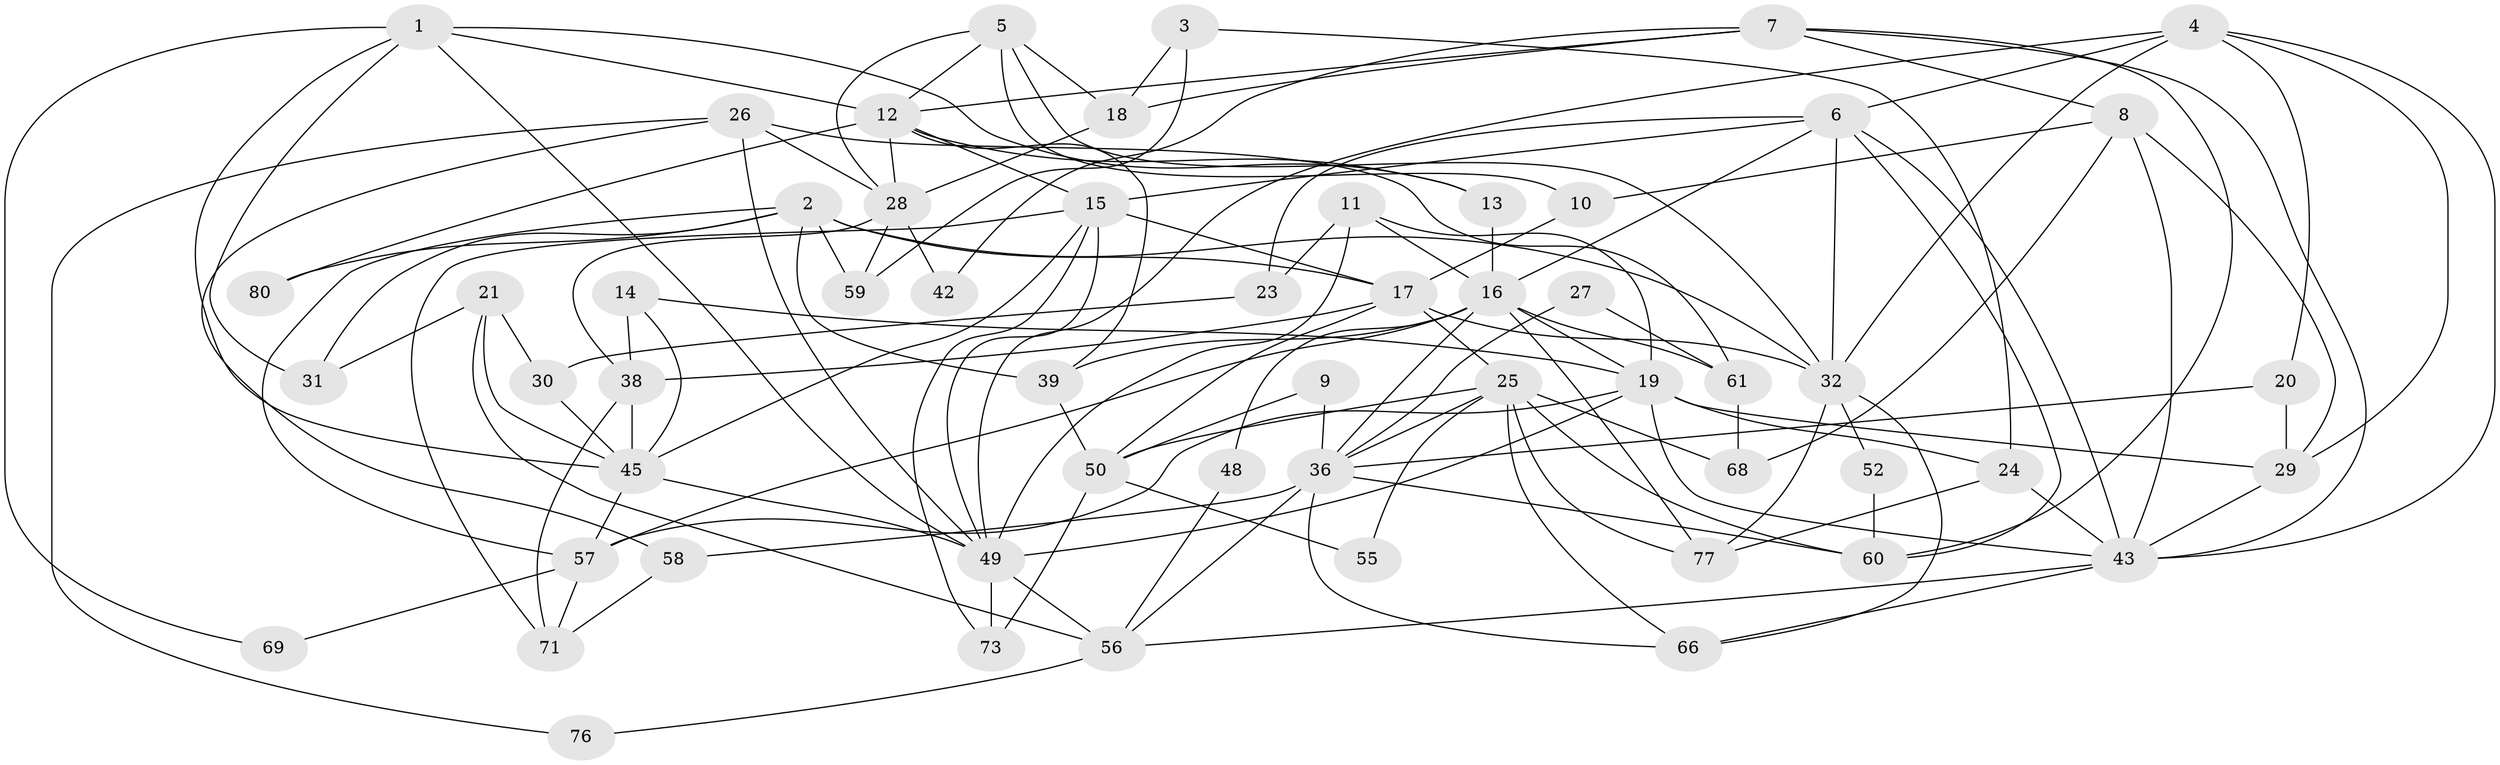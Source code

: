 // Generated by graph-tools (version 1.1) at 2025/52/02/27/25 19:52:01]
// undirected, 56 vertices, 134 edges
graph export_dot {
graph [start="1"]
  node [color=gray90,style=filled];
  1 [super="+33"];
  2 [super="+22"];
  3;
  4 [super="+51"];
  5;
  6 [super="+44"];
  7;
  8 [super="+54"];
  9;
  10;
  11 [super="+41"];
  12 [super="+37"];
  13;
  14 [super="+35"];
  15 [super="+34"];
  16 [super="+64"];
  17 [super="+67"];
  18;
  19 [super="+47"];
  20;
  21;
  23;
  24 [super="+46"];
  25;
  26;
  27;
  28 [super="+62"];
  29 [super="+40"];
  30;
  31;
  32 [super="+74"];
  36 [super="+72"];
  38 [super="+70"];
  39 [super="+79"];
  42;
  43 [super="+65"];
  45 [super="+53"];
  48;
  49 [super="+63"];
  50;
  52;
  55;
  56;
  57 [super="+78"];
  58;
  59;
  60 [super="+75"];
  61;
  66;
  68;
  69;
  71;
  73;
  76;
  77;
  80;
  1 -- 45;
  1 -- 13;
  1 -- 12;
  1 -- 69;
  1 -- 31;
  1 -- 49;
  2 -- 57;
  2 -- 31;
  2 -- 17;
  2 -- 80;
  2 -- 32;
  2 -- 59;
  2 -- 39;
  3 -- 24;
  3 -- 18;
  3 -- 59;
  4 -- 6;
  4 -- 32;
  4 -- 49;
  4 -- 20;
  4 -- 29;
  4 -- 43;
  5 -- 10;
  5 -- 18;
  5 -- 32;
  5 -- 12;
  5 -- 28;
  6 -- 15;
  6 -- 23;
  6 -- 43;
  6 -- 32;
  6 -- 16;
  6 -- 60;
  7 -- 18;
  7 -- 42;
  7 -- 43;
  7 -- 60;
  7 -- 12;
  7 -- 8;
  8 -- 10;
  8 -- 68;
  8 -- 29;
  8 -- 43;
  9 -- 50;
  9 -- 36;
  10 -- 17;
  11 -- 49;
  11 -- 19;
  11 -- 16;
  11 -- 23;
  12 -- 13;
  12 -- 15;
  12 -- 80;
  12 -- 39;
  12 -- 28;
  13 -- 16;
  14 -- 19 [weight=2];
  14 -- 38;
  14 -- 45;
  15 -- 45;
  15 -- 73;
  15 -- 49;
  15 -- 71;
  15 -- 17;
  16 -- 19;
  16 -- 36;
  16 -- 57;
  16 -- 61;
  16 -- 48;
  16 -- 77;
  16 -- 39;
  17 -- 25;
  17 -- 50;
  17 -- 32;
  17 -- 38;
  18 -- 28;
  19 -- 43;
  19 -- 57;
  19 -- 49;
  19 -- 24;
  19 -- 29;
  20 -- 36;
  20 -- 29;
  21 -- 45;
  21 -- 56;
  21 -- 30;
  21 -- 31;
  23 -- 30;
  24 -- 77;
  24 -- 43;
  25 -- 66;
  25 -- 50;
  25 -- 55;
  25 -- 60;
  25 -- 68;
  25 -- 77;
  25 -- 36;
  26 -- 28;
  26 -- 58;
  26 -- 61;
  26 -- 76;
  26 -- 49;
  27 -- 61;
  27 -- 36;
  28 -- 38;
  28 -- 42;
  28 -- 59;
  29 -- 43;
  30 -- 45;
  32 -- 66;
  32 -- 52;
  32 -- 77;
  36 -- 58;
  36 -- 66;
  36 -- 56;
  36 -- 60;
  38 -- 45 [weight=2];
  38 -- 71;
  39 -- 50;
  43 -- 56;
  43 -- 66;
  45 -- 57;
  45 -- 49;
  48 -- 56;
  49 -- 73;
  49 -- 56;
  50 -- 55;
  50 -- 73;
  52 -- 60;
  56 -- 76;
  57 -- 69;
  57 -- 71;
  58 -- 71;
  61 -- 68;
}
